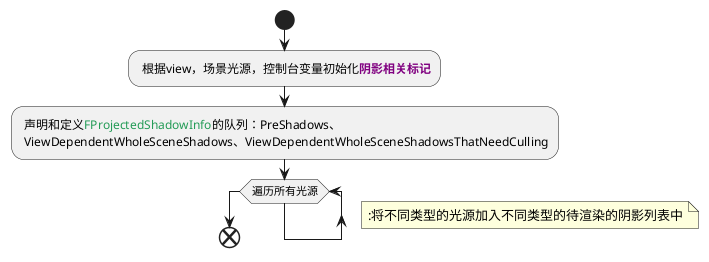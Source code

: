 @startuml InitDynamicShadows
start
: 根据view，场景光源，控制台变量初始化<color:#800080>**阴影相关标记**</color>;
: 声明和定义<color:239B56 >FProjectedShadowInfo</color>的队列：PreShadows、\n ViewDependentWholeSceneShadows、ViewDependentWholeSceneShadowsThatNeedCulling;

while(遍历所有光源)
note right
    :将不同类型的光源加入不同类型的待渲染的阴影列表中
endnote

endwhile
end
@enduml 